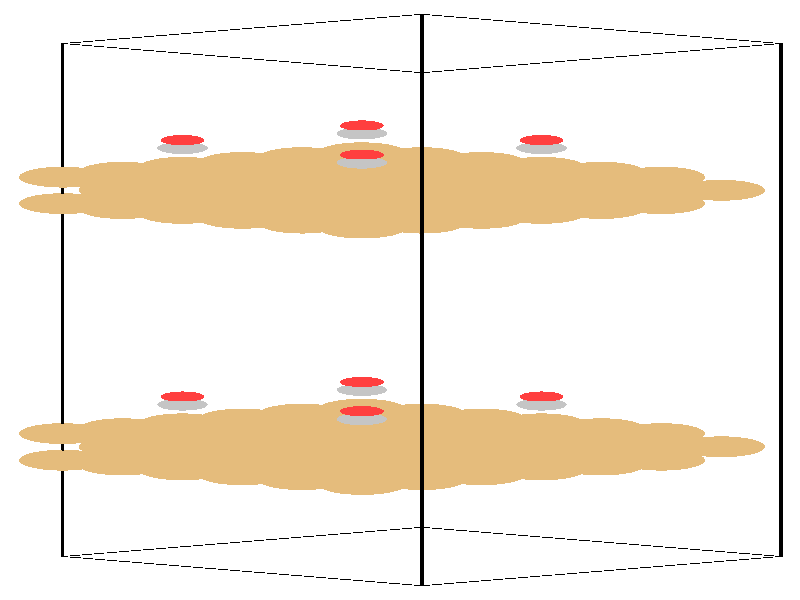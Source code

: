 #include "colors.inc"
#include "finish.inc"

global_settings {assumed_gamma 1 max_trace_level 6}
background {color White}
camera {orthographic
  right -24.13*x up 76.08*y
  direction 1.00*z
  location <0,0,50.00> look_at <0,0,0>}
light_source {<  2.00,   3.00,  40.00> color White
  area_light <0.70, 0, 0>, <0, 0.70, 0>, 3, 3
  adaptive 1 jitter}

#declare simple = finish {phong 0.7}
#declare pale = finish {ambient .5 diffuse .85 roughness .001 specular 0.200 }
#declare intermediate = finish {ambient 0.3 diffuse 0.6 specular 0.10 roughness 0.04 }
#declare vmd = finish {ambient .0 diffuse .65 phong 0.1 phong_size 40. specular 0.500 }
#declare jmol = finish {ambient .2 diffuse .6 specular 1 roughness .001 metallic}
#declare ase2 = finish {ambient 0.05 brilliance 3 diffuse 0.6 metallic specular 0.70 roughness 0.04 reflection 0.15}
#declare ase3 = finish {ambient .15 brilliance 2 diffuse .6 metallic specular 1. roughness .001 reflection .0}
#declare glass = finish {ambient .05 diffuse .3 specular 1. roughness .001}
#declare glass2 = finish {ambient .0 diffuse .3 specular 1. reflection .25 roughness .001}
#declare Rcell = 0.050;
#declare Rbond = 0.100;

#macro atom(LOC, R, COL, TRANS, FIN)
  sphere{LOC, R texture{pigment{color COL transmit TRANS} finish{FIN}}}
#end
#macro constrain(LOC, R, COL, TRANS FIN)
union{torus{R, Rcell rotate 45*z texture{pigment{color COL transmit TRANS} finish{FIN}}}
      torus{R, Rcell rotate -45*z texture{pigment{color COL transmit TRANS} finish{FIN}}}
      translate LOC}
#end

cylinder {<-10.17, -32.52, -33.83>, <  0.66, -36.23, -23.65>, Rcell pigment {Black}}
cylinder {<  0.66, -28.82, -44.00>, < 11.49, -32.52, -33.83>, Rcell pigment {Black}}
cylinder {<  0.66,  36.23, -20.33>, < 11.49,  32.52, -10.15>, Rcell pigment {Black}}
cylinder {<-10.17,  32.52, -10.15>, <  0.66,  28.82,   0.03>, Rcell pigment {Black}}
cylinder {<-10.17, -32.52, -33.83>, <  0.66, -28.82, -44.00>, Rcell pigment {Black}}
cylinder {<  0.66, -36.23, -23.65>, < 11.49, -32.52, -33.83>, Rcell pigment {Black}}
cylinder {<  0.66,  28.82,   0.03>, < 11.49,  32.52, -10.15>, Rcell pigment {Black}}
cylinder {<-10.17,  32.52, -10.15>, <  0.66,  36.23, -20.33>, Rcell pigment {Black}}
cylinder {<-10.17, -32.52, -33.83>, <-10.17,  32.52, -10.15>, Rcell pigment {Black}}
cylinder {<  0.66, -36.23, -23.65>, <  0.66,  28.82,   0.03>, Rcell pigment {Black}}
cylinder {< 11.49, -32.52, -33.83>, < 11.49,  32.52, -10.15>, Rcell pigment {Black}}
cylinder {<  0.66, -28.82, -44.00>, <  0.66,  36.23, -20.33>, Rcell pigment {Black}}
atom(<-10.17, -20.31, -29.38>, 1.32, rgb <0.78, 0.50, 0.20>, 0.0, ase3) // #0 
atom(< -8.37, -20.92, -27.68>, 1.32, rgb <0.78, 0.50, 0.20>, 0.0, ase3) // #1 
atom(< -6.56, -21.54, -25.99>, 1.32, rgb <0.78, 0.50, 0.20>, 0.0, ase3) // #2 
atom(< -8.37, -19.69, -31.08>, 1.32, rgb <0.78, 0.50, 0.20>, 0.0, ase3) // #3 
atom(< -6.56, -20.31, -29.38>, 1.32, rgb <0.78, 0.50, 0.20>, 0.0, ase3) // #4 
atom(< -4.76, -20.92, -27.68>, 1.32, rgb <0.78, 0.50, 0.20>, 0.0, ase3) // #5 
atom(< -6.56, -19.07, -32.77>, 1.32, rgb <0.78, 0.50, 0.20>, 0.0, ase3) // #6 
atom(< -4.76, -19.69, -31.08>, 1.32, rgb <0.78, 0.50, 0.20>, 0.0, ase3) // #7 
atom(< -2.95, -20.31, -29.38>, 1.32, rgb <0.78, 0.50, 0.20>, 0.0, ase3) // #8 
atom(< -8.37, -18.61, -28.76>, 1.32, rgb <0.78, 0.50, 0.20>, 0.0, ase3) // #9 
atom(< -6.56, -19.23, -27.07>, 1.32, rgb <0.78, 0.50, 0.20>, 0.0, ase3) // #10 
atom(< -4.76, -19.85, -25.37>, 1.32, rgb <0.78, 0.50, 0.20>, 0.0, ase3) // #11 
atom(< -6.56, -17.99, -30.46>, 1.32, rgb <0.78, 0.50, 0.20>, 0.0, ase3) // #12 
atom(< -4.76, -18.61, -28.76>, 1.32, rgb <0.78, 0.50, 0.20>, 0.0, ase3) // #13 
atom(< -2.95, -19.23, -27.07>, 1.32, rgb <0.78, 0.50, 0.20>, 0.0, ase3) // #14 
atom(< -4.76, -17.38, -32.15>, 1.32, rgb <0.78, 0.50, 0.20>, 0.0, ase3) // #15 
atom(< -2.95, -17.99, -30.46>, 1.32, rgb <0.78, 0.50, 0.20>, 0.0, ase3) // #16 
atom(< -1.14, -18.61, -28.76>, 1.32, rgb <0.78, 0.50, 0.20>, 0.0, ase3) // #17 
atom(<-10.17, -16.94, -28.15>, 1.32, rgb <0.78, 0.50, 0.20>, 0.0, ase3) // #18 
atom(< -8.36, -17.56, -26.46>, 1.32, rgb <0.78, 0.50, 0.20>, 0.0, ase3) // #19 
atom(< -6.56, -18.17, -24.76>, 1.32, rgb <0.78, 0.50, 0.20>, 0.0, ase3) // #20 
atom(< -8.36, -16.32, -29.85>, 1.32, rgb <0.78, 0.50, 0.20>, 0.0, ase3) // #21 
atom(< -6.56, -16.94, -28.15>, 1.32, rgb <0.78, 0.50, 0.20>, 0.0, ase3) // #22 
atom(< -4.76, -17.56, -26.46>, 1.32, rgb <0.78, 0.50, 0.20>, 0.0, ase3) // #23 
atom(< -6.56, -15.70, -31.55>, 1.32, rgb <0.78, 0.50, 0.20>, 0.0, ase3) // #24 
atom(< -4.76, -16.32, -29.85>, 1.32, rgb <0.78, 0.50, 0.20>, 0.0, ase3) // #25 
atom(< -2.95, -16.94, -28.15>, 1.32, rgb <0.78, 0.50, 0.20>, 0.0, ase3) // #26 
atom(< -6.56, -12.26, -26.45>, 0.66, rgb <1.00, 0.05, 0.05>, 0.0, ase3) // #27 
atom(< -6.56, -13.26, -26.81>, 0.76, rgb <0.56, 0.56, 0.56>, 0.0, ase3) // #28 
atom(<-10.17,  12.22, -17.54>, 1.32, rgb <0.78, 0.50, 0.20>, 0.0, ase3) // #29 
atom(< -8.37,  11.60, -15.85>, 1.32, rgb <0.78, 0.50, 0.20>, 0.0, ase3) // #30 
atom(< -6.56,  10.98, -14.15>, 1.32, rgb <0.78, 0.50, 0.20>, 0.0, ase3) // #31 
atom(< -8.37,  12.83, -19.24>, 1.32, rgb <0.78, 0.50, 0.20>, 0.0, ase3) // #32 
atom(< -6.56,  12.22, -17.54>, 1.32, rgb <0.78, 0.50, 0.20>, 0.0, ase3) // #33 
atom(< -4.76,  11.60, -15.85>, 1.32, rgb <0.78, 0.50, 0.20>, 0.0, ase3) // #34 
atom(< -6.56,  13.45, -20.93>, 1.32, rgb <0.78, 0.50, 0.20>, 0.0, ase3) // #35 
atom(< -4.76,  12.83, -19.24>, 1.32, rgb <0.78, 0.50, 0.20>, 0.0, ase3) // #36 
atom(< -2.95,  12.22, -17.54>, 1.32, rgb <0.78, 0.50, 0.20>, 0.0, ase3) // #37 
atom(< -8.37,  13.91, -16.92>, 1.32, rgb <0.78, 0.50, 0.20>, 0.0, ase3) // #38 
atom(< -6.56,  13.29, -15.23>, 1.32, rgb <0.78, 0.50, 0.20>, 0.0, ase3) // #39 
atom(< -4.76,  12.68, -13.53>, 1.32, rgb <0.78, 0.50, 0.20>, 0.0, ase3) // #40 
atom(< -6.56,  14.53, -18.62>, 1.32, rgb <0.78, 0.50, 0.20>, 0.0, ase3) // #41 
atom(< -4.76,  13.91, -16.92>, 1.32, rgb <0.78, 0.50, 0.20>, 0.0, ase3) // #42 
atom(< -2.95,  13.29, -15.23>, 1.32, rgb <0.78, 0.50, 0.20>, 0.0, ase3) // #43 
atom(< -4.76,  15.15, -20.32>, 1.32, rgb <0.78, 0.50, 0.20>, 0.0, ase3) // #44 
atom(< -2.95,  14.53, -18.62>, 1.32, rgb <0.78, 0.50, 0.20>, 0.0, ase3) // #45 
atom(< -1.14,  13.91, -16.92>, 1.32, rgb <0.78, 0.50, 0.20>, 0.0, ase3) // #46 
atom(<-10.17,  15.58, -16.32>, 1.32, rgb <0.78, 0.50, 0.20>, 0.0, ase3) // #47 
atom(< -8.36,  14.97, -14.62>, 1.32, rgb <0.78, 0.50, 0.20>, 0.0, ase3) // #48 
atom(< -6.56,  14.35, -12.92>, 1.32, rgb <0.78, 0.50, 0.20>, 0.0, ase3) // #49 
atom(< -8.36,  16.20, -18.01>, 1.32, rgb <0.78, 0.50, 0.20>, 0.0, ase3) // #50 
atom(< -6.56,  15.59, -16.32>, 1.32, rgb <0.78, 0.50, 0.20>, 0.0, ase3) // #51 
atom(< -4.76,  14.97, -14.62>, 1.32, rgb <0.78, 0.50, 0.20>, 0.0, ase3) // #52 
atom(< -6.56,  16.82, -19.71>, 1.32, rgb <0.78, 0.50, 0.20>, 0.0, ase3) // #53 
atom(< -4.76,  16.20, -18.01>, 1.32, rgb <0.78, 0.50, 0.20>, 0.0, ase3) // #54 
atom(< -2.95,  15.58, -16.32>, 1.32, rgb <0.78, 0.50, 0.20>, 0.0, ase3) // #55 
atom(< -6.56,  20.26, -14.61>, 0.66, rgb <1.00, 0.05, 0.05>, 0.0, ase3) // #56 
atom(< -6.56,  19.27, -14.98>, 0.76, rgb <0.56, 0.56, 0.56>, 0.0, ase3) // #57 
atom(< -4.76, -18.45, -34.47>, 1.32, rgb <0.78, 0.50, 0.20>, 0.0, ase3) // #58 
atom(< -2.95, -19.07, -32.77>, 1.32, rgb <0.78, 0.50, 0.20>, 0.0, ase3) // #59 
atom(< -1.15, -19.69, -31.08>, 1.32, rgb <0.78, 0.50, 0.20>, 0.0, ase3) // #60 
atom(< -2.95, -17.84, -36.16>, 1.32, rgb <0.78, 0.50, 0.20>, 0.0, ase3) // #61 
atom(< -1.15, -18.45, -34.47>, 1.32, rgb <0.78, 0.50, 0.20>, 0.0, ase3) // #62 
atom(<  0.66, -19.07, -32.77>, 1.32, rgb <0.78, 0.50, 0.20>, 0.0, ase3) // #63 
atom(< -1.15, -17.22, -37.86>, 1.32, rgb <0.78, 0.50, 0.20>, 0.0, ase3) // #64 
atom(<  0.66, -17.84, -36.16>, 1.32, rgb <0.78, 0.50, 0.20>, 0.0, ase3) // #65 
atom(<  2.46, -18.45, -34.47>, 1.32, rgb <0.78, 0.50, 0.20>, 0.0, ase3) // #66 
atom(< -2.95, -16.76, -33.85>, 1.32, rgb <0.78, 0.50, 0.20>, 0.0, ase3) // #67 
atom(< -1.15, -17.38, -32.15>, 1.32, rgb <0.78, 0.50, 0.20>, 0.0, ase3) // #68 
atom(<  0.66, -17.99, -30.46>, 1.32, rgb <0.78, 0.50, 0.20>, 0.0, ase3) // #69 
atom(< -1.15, -16.14, -35.55>, 1.32, rgb <0.78, 0.50, 0.20>, 0.0, ase3) // #70 
atom(<  0.66, -16.76, -33.85>, 1.32, rgb <0.78, 0.50, 0.20>, 0.0, ase3) // #71 
atom(<  2.46, -17.38, -32.15>, 1.32, rgb <0.78, 0.50, 0.20>, 0.0, ase3) // #72 
atom(<  0.66, -15.52, -37.24>, 1.32, rgb <0.78, 0.50, 0.20>, 0.0, ase3) // #73 
atom(<  2.46, -16.14, -35.55>, 1.32, rgb <0.78, 0.50, 0.20>, 0.0, ase3) // #74 
atom(<  4.27, -16.76, -33.85>, 1.32, rgb <0.78, 0.50, 0.20>, 0.0, ase3) // #75 
atom(< -4.75, -15.09, -33.24>, 1.32, rgb <0.78, 0.50, 0.20>, 0.0, ase3) // #76 
atom(< -2.95, -15.70, -31.55>, 1.32, rgb <0.78, 0.50, 0.20>, 0.0, ase3) // #77 
atom(< -1.15, -16.32, -29.85>, 1.32, rgb <0.78, 0.50, 0.20>, 0.0, ase3) // #78 
atom(< -2.95, -14.47, -34.94>, 1.32, rgb <0.78, 0.50, 0.20>, 0.0, ase3) // #79 
atom(< -1.15, -15.09, -33.24>, 1.32, rgb <0.78, 0.50, 0.20>, 0.0, ase3) // #80 
atom(<  0.66, -15.70, -31.55>, 1.32, rgb <0.78, 0.50, 0.20>, 0.0, ase3) // #81 
atom(< -1.15, -13.85, -36.63>, 1.32, rgb <0.78, 0.50, 0.20>, 0.0, ase3) // #82 
atom(<  0.66, -14.47, -34.94>, 1.32, rgb <0.78, 0.50, 0.20>, 0.0, ase3) // #83 
atom(<  2.46, -15.09, -33.24>, 1.32, rgb <0.78, 0.50, 0.20>, 0.0, ase3) // #84 
atom(< -1.15, -10.41, -31.54>, 0.66, rgb <1.00, 0.05, 0.05>, 0.0, ase3) // #85 
atom(< -1.15, -11.40, -31.90>, 0.76, rgb <0.56, 0.56, 0.56>, 0.0, ase3) // #86 
atom(< -4.76,  14.07, -22.63>, 1.32, rgb <0.78, 0.50, 0.20>, 0.0, ase3) // #87 
atom(< -2.95,  13.45, -20.93>, 1.32, rgb <0.78, 0.50, 0.20>, 0.0, ase3) // #88 
atom(< -1.15,  12.83, -19.24>, 1.32, rgb <0.78, 0.50, 0.20>, 0.0, ase3) // #89 
atom(< -2.95,  14.69, -24.33>, 1.32, rgb <0.78, 0.50, 0.20>, 0.0, ase3) // #90 
atom(< -1.15,  14.07, -22.63>, 1.32, rgb <0.78, 0.50, 0.20>, 0.0, ase3) // #91 
atom(<  0.66,  13.45, -20.93>, 1.32, rgb <0.78, 0.50, 0.20>, 0.0, ase3) // #92 
atom(< -1.15,  15.30, -26.02>, 1.32, rgb <0.78, 0.50, 0.20>, 0.0, ase3) // #93 
atom(<  0.66,  14.69, -24.33>, 1.32, rgb <0.78, 0.50, 0.20>, 0.0, ase3) // #94 
atom(<  2.46,  14.07, -22.63>, 1.32, rgb <0.78, 0.50, 0.20>, 0.0, ase3) // #95 
atom(< -2.95,  15.76, -22.01>, 1.32, rgb <0.78, 0.50, 0.20>, 0.0, ase3) // #96 
atom(< -1.15,  15.15, -20.32>, 1.32, rgb <0.78, 0.50, 0.20>, 0.0, ase3) // #97 
atom(<  0.66,  14.53, -18.62>, 1.32, rgb <0.78, 0.50, 0.20>, 0.0, ase3) // #98 
atom(< -1.15,  16.38, -23.71>, 1.32, rgb <0.78, 0.50, 0.20>, 0.0, ase3) // #99 
atom(<  0.66,  15.76, -22.01>, 1.32, rgb <0.78, 0.50, 0.20>, 0.0, ase3) // #100 
atom(<  2.46,  15.15, -20.32>, 1.32, rgb <0.78, 0.50, 0.20>, 0.0, ase3) // #101 
atom(<  0.66,  17.00, -25.41>, 1.32, rgb <0.78, 0.50, 0.20>, 0.0, ase3) // #102 
atom(<  2.46,  16.38, -23.71>, 1.32, rgb <0.78, 0.50, 0.20>, 0.0, ase3) // #103 
atom(<  4.27,  15.76, -22.01>, 1.32, rgb <0.78, 0.50, 0.20>, 0.0, ase3) // #104 
atom(< -4.75,  17.44, -21.40>, 1.32, rgb <0.78, 0.50, 0.20>, 0.0, ase3) // #105 
atom(< -2.95,  16.82, -19.71>, 1.32, rgb <0.78, 0.50, 0.20>, 0.0, ase3) // #106 
atom(< -1.15,  16.20, -18.01>, 1.32, rgb <0.78, 0.50, 0.20>, 0.0, ase3) // #107 
atom(< -2.95,  18.05, -23.10>, 1.32, rgb <0.78, 0.50, 0.20>, 0.0, ase3) // #108 
atom(< -1.15,  17.44, -21.40>, 1.32, rgb <0.78, 0.50, 0.20>, 0.0, ase3) // #109 
atom(<  0.66,  16.82, -19.71>, 1.32, rgb <0.78, 0.50, 0.20>, 0.0, ase3) // #110 
atom(< -1.15,  18.67, -24.80>, 1.32, rgb <0.78, 0.50, 0.20>, 0.0, ase3) // #111 
atom(<  0.66,  18.05, -23.10>, 1.32, rgb <0.78, 0.50, 0.20>, 0.0, ase3) // #112 
atom(<  2.46,  17.44, -21.40>, 1.32, rgb <0.78, 0.50, 0.20>, 0.0, ase3) // #113 
atom(< -1.15,  22.11, -19.70>, 0.66, rgb <1.00, 0.05, 0.05>, 0.0, ase3) // #114 
atom(< -1.15,  21.12, -20.06>, 0.76, rgb <0.56, 0.56, 0.56>, 0.0, ase3) // #115 
atom(< -4.76, -22.16, -24.29>, 1.32, rgb <0.78, 0.50, 0.20>, 0.0, ase3) // #116 
atom(< -2.95, -22.78, -22.59>, 1.32, rgb <0.78, 0.50, 0.20>, 0.0, ase3) // #117 
atom(< -1.14, -23.39, -20.90>, 1.32, rgb <0.78, 0.50, 0.20>, 0.0, ase3) // #118 
atom(< -2.95, -21.54, -25.99>, 1.32, rgb <0.78, 0.50, 0.20>, 0.0, ase3) // #119 
atom(< -1.15, -22.16, -24.29>, 1.32, rgb <0.78, 0.50, 0.20>, 0.0, ase3) // #120 
atom(<  0.66, -22.78, -22.59>, 1.32, rgb <0.78, 0.50, 0.20>, 0.0, ase3) // #121 
atom(< -1.15, -20.92, -27.68>, 1.32, rgb <0.78, 0.50, 0.20>, 0.0, ase3) // #122 
atom(<  0.66, -21.54, -25.99>, 1.32, rgb <0.78, 0.50, 0.20>, 0.0, ase3) // #123 
atom(<  2.46, -22.16, -24.29>, 1.32, rgb <0.78, 0.50, 0.20>, 0.0, ase3) // #124 
atom(< -2.95, -20.46, -23.67>, 1.32, rgb <0.78, 0.50, 0.20>, 0.0, ase3) // #125 
atom(< -1.15, -21.08, -21.98>, 1.32, rgb <0.78, 0.50, 0.20>, 0.0, ase3) // #126 
atom(<  0.66, -21.70, -20.28>, 1.32, rgb <0.78, 0.50, 0.20>, 0.0, ase3) // #127 
atom(< -1.15, -19.85, -25.37>, 1.32, rgb <0.78, 0.50, 0.20>, 0.0, ase3) // #128 
atom(<  0.66, -20.46, -23.67>, 1.32, rgb <0.78, 0.50, 0.20>, 0.0, ase3) // #129 
atom(<  2.46, -21.08, -21.98>, 1.32, rgb <0.78, 0.50, 0.20>, 0.0, ase3) // #130 
atom(<  0.66, -19.23, -27.07>, 1.32, rgb <0.78, 0.50, 0.20>, 0.0, ase3) // #131 
atom(<  2.46, -19.85, -25.37>, 1.32, rgb <0.78, 0.50, 0.20>, 0.0, ase3) // #132 
atom(<  4.27, -20.46, -23.67>, 1.32, rgb <0.78, 0.50, 0.20>, 0.0, ase3) // #133 
atom(< -4.75, -18.79, -23.07>, 1.32, rgb <0.78, 0.50, 0.20>, 0.0, ase3) // #134 
atom(< -2.95, -19.41, -21.37>, 1.32, rgb <0.78, 0.50, 0.20>, 0.0, ase3) // #135 
atom(< -1.15, -20.03, -19.67>, 1.32, rgb <0.78, 0.50, 0.20>, 0.0, ase3) // #136 
atom(< -2.95, -18.17, -24.76>, 1.32, rgb <0.78, 0.50, 0.20>, 0.0, ase3) // #137 
atom(< -1.15, -18.79, -23.06>, 1.32, rgb <0.78, 0.50, 0.20>, 0.0, ase3) // #138 
atom(<  0.66, -19.41, -21.37>, 1.32, rgb <0.78, 0.50, 0.20>, 0.0, ase3) // #139 
atom(< -1.15, -17.56, -26.46>, 1.32, rgb <0.78, 0.50, 0.20>, 0.0, ase3) // #140 
atom(<  0.66, -18.17, -24.76>, 1.32, rgb <0.78, 0.50, 0.20>, 0.0, ase3) // #141 
atom(<  2.46, -18.79, -23.07>, 1.32, rgb <0.78, 0.50, 0.20>, 0.0, ase3) // #142 
atom(< -1.15, -14.11, -21.36>, 0.66, rgb <1.00, 0.05, 0.05>, 0.0, ase3) // #143 
atom(< -1.15, -15.11, -21.72>, 0.76, rgb <0.56, 0.56, 0.56>, 0.0, ase3) // #144 
atom(< -4.76,  10.36, -12.45>, 1.32, rgb <0.78, 0.50, 0.20>, 0.0, ase3) // #145 
atom(< -2.95,   9.75, -10.76>, 1.32, rgb <0.78, 0.50, 0.20>, 0.0, ase3) // #146 
atom(< -1.14,   9.13,  -9.06>, 1.32, rgb <0.78, 0.50, 0.20>, 0.0, ase3) // #147 
atom(< -2.95,  10.98, -14.15>, 1.32, rgb <0.78, 0.50, 0.20>, 0.0, ase3) // #148 
atom(< -1.15,  10.36, -12.45>, 1.32, rgb <0.78, 0.50, 0.20>, 0.0, ase3) // #149 
atom(<  0.66,   9.75, -10.76>, 1.32, rgb <0.78, 0.50, 0.20>, 0.0, ase3) // #150 
atom(< -1.15,  11.60, -15.85>, 1.32, rgb <0.78, 0.50, 0.20>, 0.0, ase3) // #151 
atom(<  0.66,  10.98, -14.15>, 1.32, rgb <0.78, 0.50, 0.20>, 0.0, ase3) // #152 
atom(<  2.46,  10.36, -12.45>, 1.32, rgb <0.78, 0.50, 0.20>, 0.0, ase3) // #153 
atom(< -2.95,  12.06, -11.84>, 1.32, rgb <0.78, 0.50, 0.20>, 0.0, ase3) // #154 
atom(< -1.15,  11.44, -10.14>, 1.32, rgb <0.78, 0.50, 0.20>, 0.0, ase3) // #155 
atom(<  0.66,  10.83,  -8.44>, 1.32, rgb <0.78, 0.50, 0.20>, 0.0, ase3) // #156 
atom(< -1.15,  12.68, -13.53>, 1.32, rgb <0.78, 0.50, 0.20>, 0.0, ase3) // #157 
atom(<  0.66,  12.06, -11.84>, 1.32, rgb <0.78, 0.50, 0.20>, 0.0, ase3) // #158 
atom(<  2.46,  11.44, -10.14>, 1.32, rgb <0.78, 0.50, 0.20>, 0.0, ase3) // #159 
atom(<  0.66,  13.29, -15.23>, 1.32, rgb <0.78, 0.50, 0.20>, 0.0, ase3) // #160 
atom(<  2.46,  12.68, -13.53>, 1.32, rgb <0.78, 0.50, 0.20>, 0.0, ase3) // #161 
atom(<  4.27,  12.06, -11.84>, 1.32, rgb <0.78, 0.50, 0.20>, 0.0, ase3) // #162 
atom(< -4.75,  13.73, -11.23>, 1.32, rgb <0.78, 0.50, 0.20>, 0.0, ase3) // #163 
atom(< -2.95,  13.11,  -9.53>, 1.32, rgb <0.78, 0.50, 0.20>, 0.0, ase3) // #164 
atom(< -1.15,  12.50,  -7.84>, 1.32, rgb <0.78, 0.50, 0.20>, 0.0, ase3) // #165 
atom(< -2.95,  14.35, -12.92>, 1.32, rgb <0.78, 0.50, 0.20>, 0.0, ase3) // #166 
atom(< -1.15,  13.73, -11.23>, 1.32, rgb <0.78, 0.50, 0.20>, 0.0, ase3) // #167 
atom(<  0.66,  13.11,  -9.53>, 1.32, rgb <0.78, 0.50, 0.20>, 0.0, ase3) // #168 
atom(< -1.15,  14.97, -14.62>, 1.32, rgb <0.78, 0.50, 0.20>, 0.0, ase3) // #169 
atom(<  0.66,  14.35, -12.92>, 1.32, rgb <0.78, 0.50, 0.20>, 0.0, ase3) // #170 
atom(<  2.46,  13.73, -11.23>, 1.32, rgb <0.78, 0.50, 0.20>, 0.0, ase3) // #171 
atom(< -1.15,  18.41,  -9.53>, 0.66, rgb <1.00, 0.05, 0.05>, 0.0, ase3) // #172 
atom(< -1.15,  17.42,  -9.89>, 0.76, rgb <0.56, 0.56, 0.56>, 0.0, ase3) // #173 
atom(<  0.66, -20.31, -29.38>, 1.32, rgb <0.78, 0.50, 0.20>, 0.0, ase3) // #174 
atom(<  2.46, -20.92, -27.68>, 1.32, rgb <0.78, 0.50, 0.20>, 0.0, ase3) // #175 
atom(<  4.27, -21.54, -25.99>, 1.32, rgb <0.78, 0.50, 0.20>, 0.0, ase3) // #176 
atom(<  2.46, -19.69, -31.08>, 1.32, rgb <0.78, 0.50, 0.20>, 0.0, ase3) // #177 
atom(<  4.27, -20.31, -29.38>, 1.32, rgb <0.78, 0.50, 0.20>, 0.0, ase3) // #178 
atom(<  6.07, -20.92, -27.68>, 1.32, rgb <0.78, 0.50, 0.20>, 0.0, ase3) // #179 
atom(<  4.27, -19.07, -32.77>, 1.32, rgb <0.78, 0.50, 0.20>, 0.0, ase3) // #180 
atom(<  6.07, -19.69, -31.08>, 1.32, rgb <0.78, 0.50, 0.20>, 0.0, ase3) // #181 
atom(<  7.88, -20.31, -29.38>, 1.32, rgb <0.78, 0.50, 0.20>, 0.0, ase3) // #182 
atom(<  2.46, -18.61, -28.76>, 1.32, rgb <0.78, 0.50, 0.20>, 0.0, ase3) // #183 
atom(<  4.27, -19.23, -27.07>, 1.32, rgb <0.78, 0.50, 0.20>, 0.0, ase3) // #184 
atom(<  6.07, -19.85, -25.37>, 1.32, rgb <0.78, 0.50, 0.20>, 0.0, ase3) // #185 
atom(<  4.27, -17.99, -30.46>, 1.32, rgb <0.78, 0.50, 0.20>, 0.0, ase3) // #186 
atom(<  6.07, -18.61, -28.76>, 1.32, rgb <0.78, 0.50, 0.20>, 0.0, ase3) // #187 
atom(<  7.88, -19.23, -27.07>, 1.32, rgb <0.78, 0.50, 0.20>, 0.0, ase3) // #188 
atom(<  6.07, -17.38, -32.15>, 1.32, rgb <0.78, 0.50, 0.20>, 0.0, ase3) // #189 
atom(<  7.88, -17.99, -30.46>, 1.32, rgb <0.78, 0.50, 0.20>, 0.0, ase3) // #190 
atom(<  9.69, -18.61, -28.76>, 1.32, rgb <0.78, 0.50, 0.20>, 0.0, ase3) // #191 
atom(<  0.66, -16.94, -28.15>, 1.32, rgb <0.78, 0.50, 0.20>, 0.0, ase3) // #192 
atom(<  2.47, -17.56, -26.46>, 1.32, rgb <0.78, 0.50, 0.20>, 0.0, ase3) // #193 
atom(<  4.27, -18.17, -24.76>, 1.32, rgb <0.78, 0.50, 0.20>, 0.0, ase3) // #194 
atom(<  2.47, -16.32, -29.85>, 1.32, rgb <0.78, 0.50, 0.20>, 0.0, ase3) // #195 
atom(<  4.27, -16.94, -28.15>, 1.32, rgb <0.78, 0.50, 0.20>, 0.0, ase3) // #196 
atom(<  6.07, -17.56, -26.46>, 1.32, rgb <0.78, 0.50, 0.20>, 0.0, ase3) // #197 
atom(<  4.27, -15.70, -31.55>, 1.32, rgb <0.78, 0.50, 0.20>, 0.0, ase3) // #198 
atom(<  6.07, -16.32, -29.85>, 1.32, rgb <0.78, 0.50, 0.20>, 0.0, ase3) // #199 
atom(<  7.88, -16.94, -28.15>, 1.32, rgb <0.78, 0.50, 0.20>, 0.0, ase3) // #200 
atom(<  4.27, -12.26, -26.45>, 0.66, rgb <1.00, 0.05, 0.05>, 0.0, ase3) // #201 
atom(<  4.27, -13.26, -26.81>, 0.76, rgb <0.56, 0.56, 0.56>, 0.0, ase3) // #202 
atom(<  0.66,  12.22, -17.54>, 1.32, rgb <0.78, 0.50, 0.20>, 0.0, ase3) // #203 
atom(<  2.46,  11.60, -15.85>, 1.32, rgb <0.78, 0.50, 0.20>, 0.0, ase3) // #204 
atom(<  4.27,  10.98, -14.15>, 1.32, rgb <0.78, 0.50, 0.20>, 0.0, ase3) // #205 
atom(<  2.46,  12.83, -19.24>, 1.32, rgb <0.78, 0.50, 0.20>, 0.0, ase3) // #206 
atom(<  4.27,  12.22, -17.54>, 1.32, rgb <0.78, 0.50, 0.20>, 0.0, ase3) // #207 
atom(<  6.07,  11.60, -15.85>, 1.32, rgb <0.78, 0.50, 0.20>, 0.0, ase3) // #208 
atom(<  4.27,  13.45, -20.93>, 1.32, rgb <0.78, 0.50, 0.20>, 0.0, ase3) // #209 
atom(<  6.07,  12.83, -19.24>, 1.32, rgb <0.78, 0.50, 0.20>, 0.0, ase3) // #210 
atom(<  7.88,  12.22, -17.54>, 1.32, rgb <0.78, 0.50, 0.20>, 0.0, ase3) // #211 
atom(<  2.46,  13.91, -16.92>, 1.32, rgb <0.78, 0.50, 0.20>, 0.0, ase3) // #212 
atom(<  4.27,  13.29, -15.23>, 1.32, rgb <0.78, 0.50, 0.20>, 0.0, ase3) // #213 
atom(<  6.07,  12.68, -13.53>, 1.32, rgb <0.78, 0.50, 0.20>, 0.0, ase3) // #214 
atom(<  4.27,  14.53, -18.62>, 1.32, rgb <0.78, 0.50, 0.20>, 0.0, ase3) // #215 
atom(<  6.07,  13.91, -16.92>, 1.32, rgb <0.78, 0.50, 0.20>, 0.0, ase3) // #216 
atom(<  7.88,  13.29, -15.23>, 1.32, rgb <0.78, 0.50, 0.20>, 0.0, ase3) // #217 
atom(<  6.07,  15.15, -20.32>, 1.32, rgb <0.78, 0.50, 0.20>, 0.0, ase3) // #218 
atom(<  7.88,  14.53, -18.62>, 1.32, rgb <0.78, 0.50, 0.20>, 0.0, ase3) // #219 
atom(<  9.69,  13.91, -16.92>, 1.32, rgb <0.78, 0.50, 0.20>, 0.0, ase3) // #220 
atom(<  0.66,  15.58, -16.32>, 1.32, rgb <0.78, 0.50, 0.20>, 0.0, ase3) // #221 
atom(<  2.47,  14.97, -14.62>, 1.32, rgb <0.78, 0.50, 0.20>, 0.0, ase3) // #222 
atom(<  4.27,  14.35, -12.92>, 1.32, rgb <0.78, 0.50, 0.20>, 0.0, ase3) // #223 
atom(<  2.47,  16.20, -18.01>, 1.32, rgb <0.78, 0.50, 0.20>, 0.0, ase3) // #224 
atom(<  4.27,  15.59, -16.32>, 1.32, rgb <0.78, 0.50, 0.20>, 0.0, ase3) // #225 
atom(<  6.07,  14.97, -14.62>, 1.32, rgb <0.78, 0.50, 0.20>, 0.0, ase3) // #226 
atom(<  4.27,  16.82, -19.71>, 1.32, rgb <0.78, 0.50, 0.20>, 0.0, ase3) // #227 
atom(<  6.07,  16.20, -18.01>, 1.32, rgb <0.78, 0.50, 0.20>, 0.0, ase3) // #228 
atom(<  7.88,  15.58, -16.32>, 1.32, rgb <0.78, 0.50, 0.20>, 0.0, ase3) // #229 
atom(<  4.27,  20.26, -14.61>, 0.66, rgb <1.00, 0.05, 0.05>, 0.0, ase3) // #230 
atom(<  4.27,  19.27, -14.98>, 0.76, rgb <0.56, 0.56, 0.56>, 0.0, ase3) // #231 
